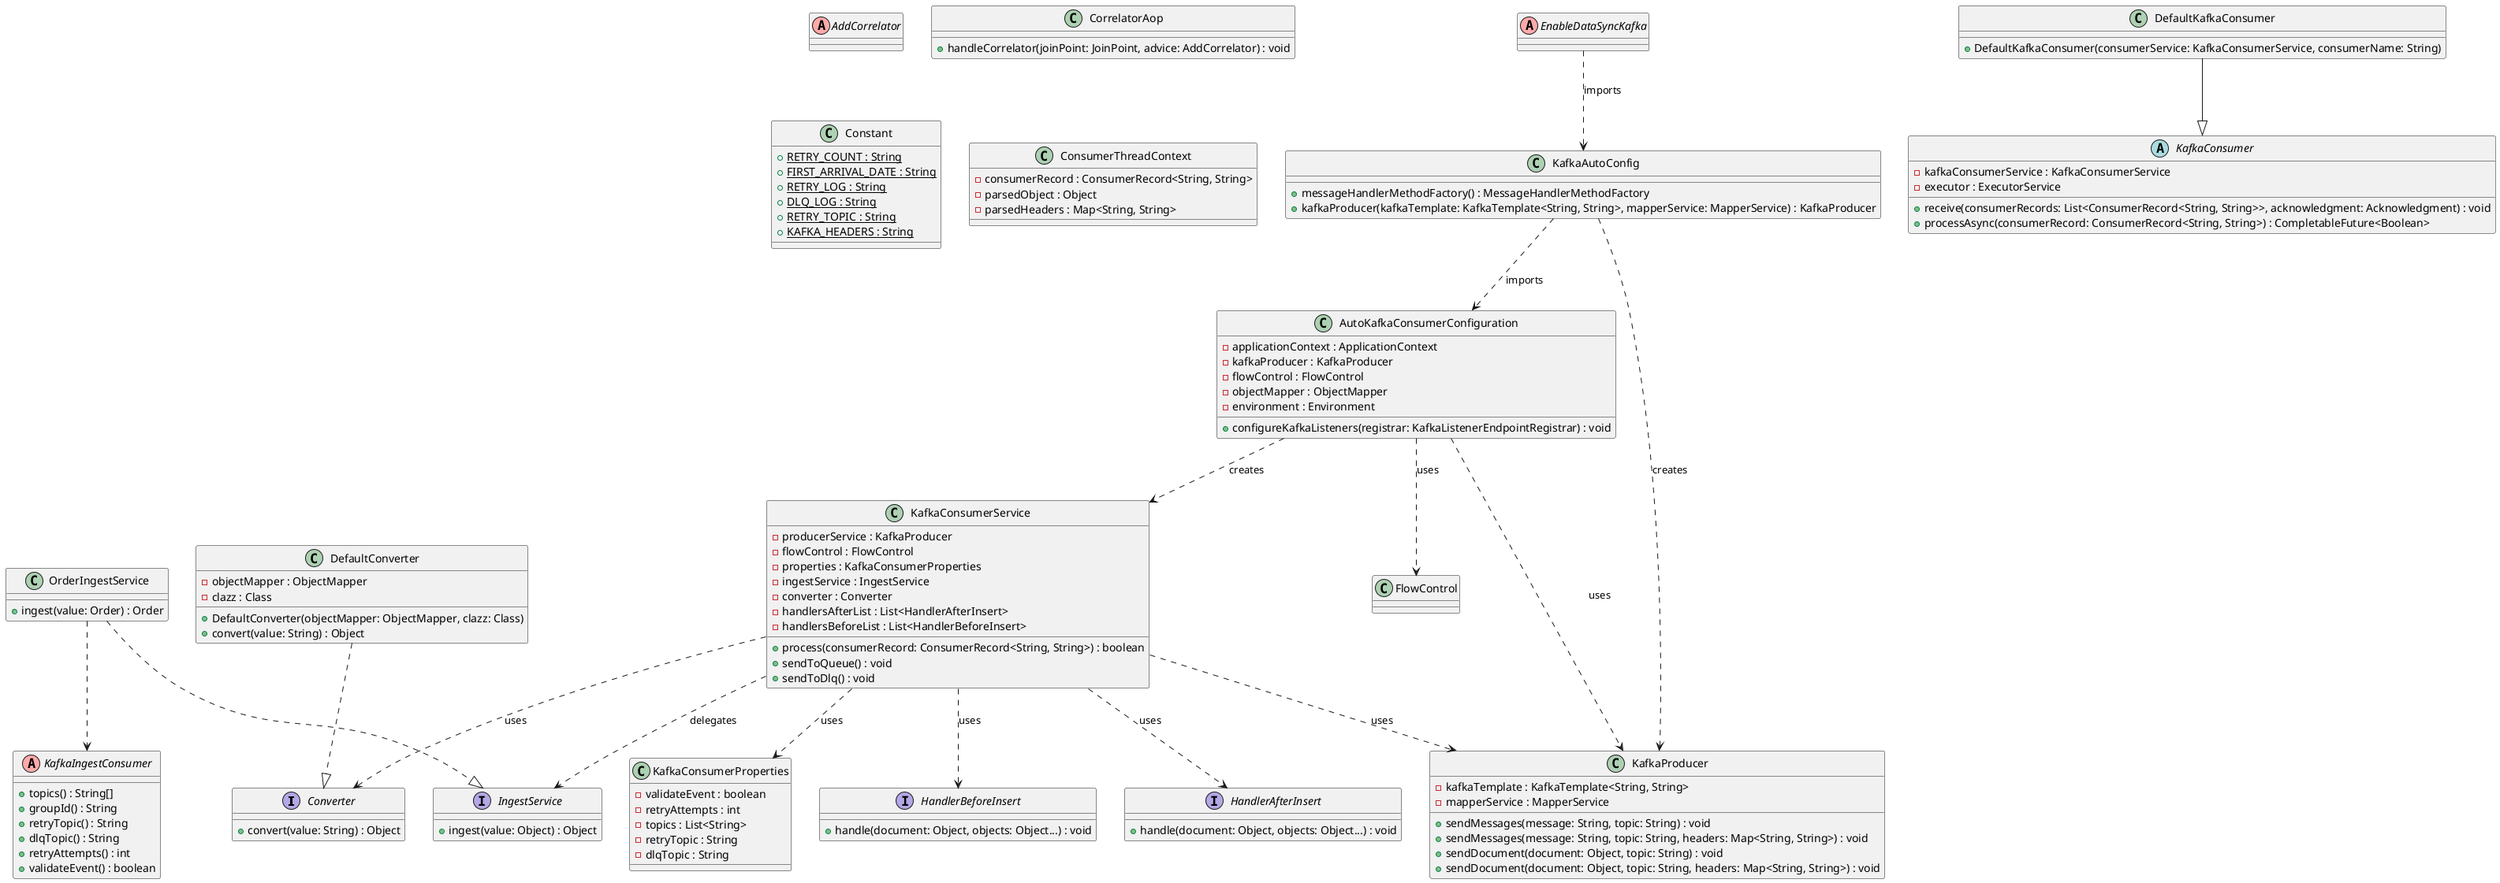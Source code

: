 @startuml
' Diagrama de Classes para a LIB Data Sync Kafka (versão corrigida)

' ========= INTERFACES =========
interface Converter {
  + convert(value: String) : Object
}

interface HandlerBeforeInsert {
  + handle(document: Object, objects: Object...) : void
}

interface HandlerAfterInsert {
  + handle(document: Object, objects: Object...) : void
}

interface IngestService {
  + ingest(value: Object) : Object
}

' ========= IMPLEMENTAÇÕES =========
class "DefaultConverter" {
  - objectMapper : ObjectMapper
  - clazz : Class
  + DefaultConverter(objectMapper: ObjectMapper, clazz: Class)
  + convert(value: String) : Object
}
DefaultConverter ..|> Converter

' ========= CONFIGURAÇÕES =========
class KafkaConsumerProperties {
  - validateEvent : boolean
  - retryAttempts : int
  - topics : List<String>
  - retryTopic : String
  - dlqTopic : String
}

' ========= ANOTAÇÕES =========
' Representação das anotações como classes estereotipadas
abstract class KafkaIngestConsumer << (A,#FFAAAA) >> {
  + topics() : String[]
  + groupId() : String
  + retryTopic() : String
  + dlqTopic() : String
  + retryAttempts() : int
  + validateEvent() : boolean
}

abstract class EnableDataSyncKafka << (A,#FFAAAA) >>
abstract class AddCorrelator << (A,#FFAAAA) >>

' ========= CONFIGURAÇÃO AUTOMÁTICA =========
class AutoKafkaConsumerConfiguration {
  - applicationContext : ApplicationContext
  - kafkaProducer : KafkaProducer
  - flowControl : FlowControl
  - objectMapper : ObjectMapper
  - environment : Environment
  + configureKafkaListeners(registrar: KafkaListenerEndpointRegistrar) : void
}

class KafkaAutoConfig {
  + messageHandlerMethodFactory() : MessageHandlerMethodFactory
  + kafkaProducer(kafkaTemplate: KafkaTemplate<String, String>, mapperService: MapperService) : KafkaProducer
}

' ========= PRODUTOR =========
class KafkaProducer {
  - kafkaTemplate : KafkaTemplate<String, String>
  - mapperService : MapperService
  + sendMessages(message: String, topic: String) : void
  + sendMessages(message: String, topic: String, headers: Map<String, String>) : void
  + sendDocument(document: Object, topic: String) : void
  + sendDocument(document: Object, topic: String, headers: Map<String, String>) : void
}

' ========= AOP =========
class CorrelatorAop {
  + handleCorrelator(joinPoint: JoinPoint, advice: AddCorrelator) : void
}

' ========= UTILITÁRIOS =========
class Constant {
  {static} + RETRY_COUNT : String
  {static} + FIRST_ARRIVAL_DATE : String
  {static} + RETRY_LOG : String
  {static} + DLQ_LOG : String
  {static} + RETRY_TOPIC : String
  {static} + KAFKA_HEADERS : String
}

class ConsumerThreadContext {
  - consumerRecord : ConsumerRecord<String, String>
  - parsedObject : Object
  - parsedHeaders : Map<String, String>
}

' ========= CONSUMIDORES =========
abstract class KafkaConsumer {
  - kafkaConsumerService : KafkaConsumerService
  - executor : ExecutorService
  + receive(consumerRecords: List<ConsumerRecord<String, String>>, acknowledgment: Acknowledgment) : void
  + processAsync(consumerRecord: ConsumerRecord<String, String>) : CompletableFuture<Boolean>
}

class DefaultKafkaConsumer {
  + DefaultKafkaConsumer(consumerService: KafkaConsumerService, consumerName: String)
}
DefaultKafkaConsumer --|> KafkaConsumer

' ========= SERVIÇO DE CONSUMO =========
class KafkaConsumerService {
  - producerService : KafkaProducer
  - flowControl : FlowControl
  - properties : KafkaConsumerProperties
  - ingestService : IngestService
  - converter : Converter
  - handlersAfterList : List<HandlerAfterInsert>
  - handlersBeforeList : List<HandlerBeforeInsert>
  + process(consumerRecord: ConsumerRecord<String, String>) : boolean
  + sendToQueue() : void
  + sendToDlq() : void
}

' ========= EXEMPLO DE IMPLEMENTAÇÃO =========
class OrderIngestService {
  + ingest(value: Order) : Order
}
OrderIngestService ..|> IngestService
OrderIngestService ..> KafkaIngestConsumer

' ========= RELACIONAMENTOS =========
AutoKafkaConsumerConfiguration ..> KafkaProducer : uses
AutoKafkaConsumerConfiguration ..> FlowControl : uses
AutoKafkaConsumerConfiguration ..> KafkaConsumerService : creates

KafkaConsumerService ..> KafkaProducer : uses
KafkaConsumerService ..> KafkaConsumerProperties : uses
KafkaConsumerService ..> IngestService : delegates
KafkaConsumerService ..> Converter : uses
KafkaConsumerService ..> HandlerBeforeInsert : uses
KafkaConsumerService ..> HandlerAfterInsert : uses

KafkaAutoConfig ..> KafkaProducer : creates
KafkaAutoConfig ..> AutoKafkaConsumerConfiguration : imports

EnableDataSyncKafka ..> KafkaAutoConfig : imports

@enduml
